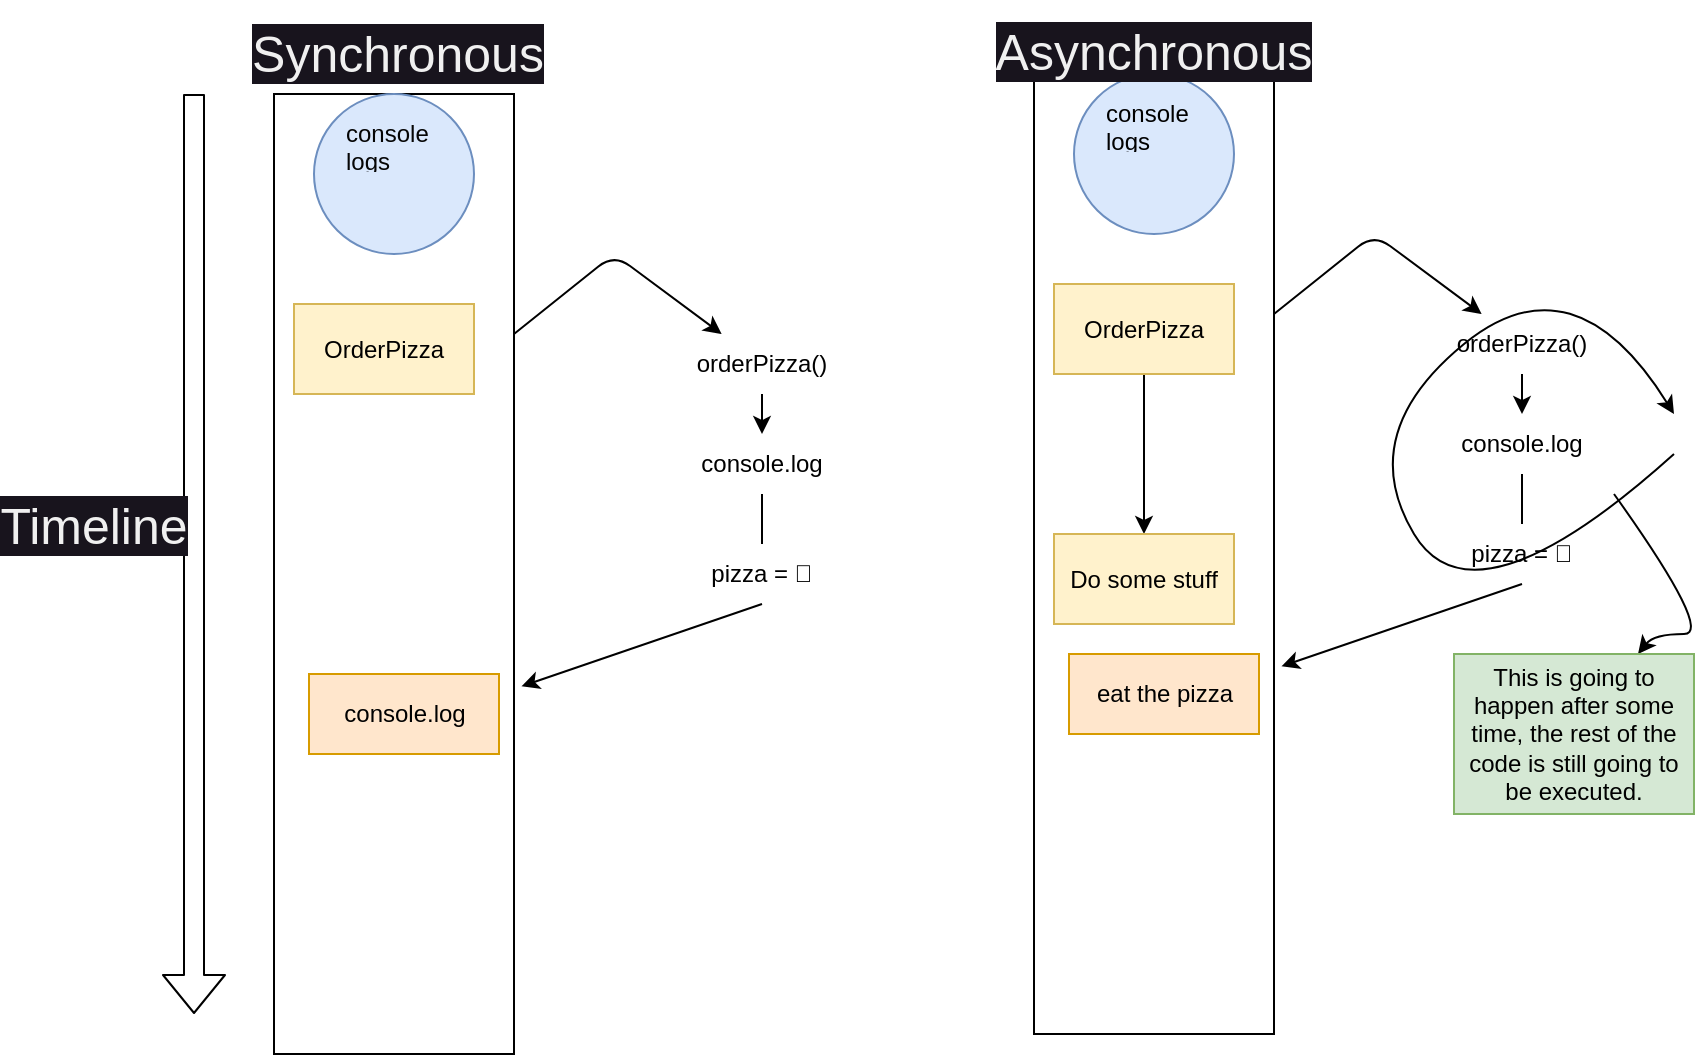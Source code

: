 <mxfile>
    <diagram id="vCIC6uxpPVvigqz7FjPH" name="Page-1">
        <mxGraphModel dx="1066" dy="604" grid="1" gridSize="10" guides="1" tooltips="1" connect="1" arrows="1" fold="1" page="1" pageScale="1" pageWidth="827" pageHeight="1169" math="0" shadow="0">
            <root>
                <mxCell id="0"/>
                <mxCell id="1" parent="0"/>
                <mxCell id="5" style="edgeStyle=none;html=1;exitX=1;exitY=0.25;exitDx=0;exitDy=0;" parent="1" source="2" target="6" edge="1">
                    <mxGeometry relative="1" as="geometry">
                        <mxPoint x="350" y="170" as="targetPoint"/>
                        <Array as="points">
                            <mxPoint x="310" y="130"/>
                        </Array>
                    </mxGeometry>
                </mxCell>
                <mxCell id="2" value="" style="rounded=0;whiteSpace=wrap;html=1;" parent="1" vertex="1">
                    <mxGeometry x="140" y="50" width="120" height="480" as="geometry"/>
                </mxCell>
                <mxCell id="3" value="" style="ellipse;whiteSpace=wrap;html=1;aspect=fixed;fillColor=#dae8fc;strokeColor=#6c8ebf;" parent="1" vertex="1">
                    <mxGeometry x="160" y="50" width="80" height="80" as="geometry"/>
                </mxCell>
                <mxCell id="4" value="&lt;font color=&quot;#050505&quot;&gt;console logs&lt;/font&gt;" style="text;strokeColor=none;fillColor=none;align=left;verticalAlign=middle;spacingLeft=4;spacingRight=4;overflow=hidden;points=[[0,0.5],[1,0.5]];portConstraint=eastwest;rotatable=0;whiteSpace=wrap;html=1;" parent="1" vertex="1">
                    <mxGeometry x="170" y="60" width="70" height="30" as="geometry"/>
                </mxCell>
                <mxCell id="9" value="" style="edgeStyle=none;html=1;" parent="1" source="6" target="8" edge="1">
                    <mxGeometry relative="1" as="geometry"/>
                </mxCell>
                <mxCell id="6" value="orderPizza()" style="text;html=1;strokeColor=none;fillColor=none;align=center;verticalAlign=middle;whiteSpace=wrap;rounded=0;" parent="1" vertex="1">
                    <mxGeometry x="354" y="170" width="60" height="30" as="geometry"/>
                </mxCell>
                <mxCell id="7" value="&lt;font color=&quot;#000000&quot;&gt;OrderPizza&lt;/font&gt;" style="rounded=0;whiteSpace=wrap;html=1;fillColor=#fff2cc;strokeColor=#d6b656;" parent="1" vertex="1">
                    <mxGeometry x="150" y="155" width="90" height="45" as="geometry"/>
                </mxCell>
                <mxCell id="8" value="console.log" style="text;html=1;strokeColor=none;fillColor=none;align=center;verticalAlign=middle;whiteSpace=wrap;rounded=0;" parent="1" vertex="1">
                    <mxGeometry x="354" y="220" width="60" height="30" as="geometry"/>
                </mxCell>
                <mxCell id="12" value="" style="edgeStyle=none;html=1;endArrow=none;" parent="1" source="8" target="10" edge="1">
                    <mxGeometry relative="1" as="geometry">
                        <mxPoint x="384" y="250" as="sourcePoint"/>
                        <mxPoint x="384" y="350" as="targetPoint"/>
                    </mxGeometry>
                </mxCell>
                <mxCell id="13" style="edgeStyle=none;html=1;exitX=0.5;exitY=1;exitDx=0;exitDy=0;entryX=1.031;entryY=0.617;entryDx=0;entryDy=0;entryPerimeter=0;" parent="1" source="10" target="2" edge="1">
                    <mxGeometry relative="1" as="geometry"/>
                </mxCell>
                <mxCell id="10" value="pizza =&amp;nbsp;🍕" style="text;html=1;strokeColor=none;fillColor=none;align=center;verticalAlign=middle;whiteSpace=wrap;rounded=0;" parent="1" vertex="1">
                    <mxGeometry x="354" y="275" width="60" height="30" as="geometry"/>
                </mxCell>
                <mxCell id="14" value="console.log" style="rounded=0;whiteSpace=wrap;html=1;fillColor=#ffe6cc;strokeColor=#d79b00;fontColor=#000000;" parent="1" vertex="1">
                    <mxGeometry x="157.5" y="340" width="95" height="40" as="geometry"/>
                </mxCell>
                <mxCell id="15" style="edgeStyle=none;html=1;exitX=1;exitY=0.25;exitDx=0;exitDy=0;" parent="1" source="16" target="20" edge="1">
                    <mxGeometry relative="1" as="geometry">
                        <mxPoint x="730" y="160" as="targetPoint"/>
                        <Array as="points">
                            <mxPoint x="690" y="120"/>
                        </Array>
                    </mxGeometry>
                </mxCell>
                <mxCell id="16" value="" style="rounded=0;whiteSpace=wrap;html=1;" parent="1" vertex="1">
                    <mxGeometry x="520" y="40" width="120" height="480" as="geometry"/>
                </mxCell>
                <mxCell id="17" value="" style="ellipse;whiteSpace=wrap;html=1;aspect=fixed;fillColor=#dae8fc;strokeColor=#6c8ebf;" parent="1" vertex="1">
                    <mxGeometry x="540" y="40" width="80" height="80" as="geometry"/>
                </mxCell>
                <mxCell id="18" value="console logs" style="text;strokeColor=none;fillColor=none;align=left;verticalAlign=middle;spacingLeft=4;spacingRight=4;overflow=hidden;points=[[0,0.5],[1,0.5]];portConstraint=eastwest;rotatable=0;whiteSpace=wrap;html=1;fontColor=#000000;" parent="1" vertex="1">
                    <mxGeometry x="550" y="50" width="70" height="30" as="geometry"/>
                </mxCell>
                <mxCell id="19" value="" style="edgeStyle=none;html=1;" parent="1" source="20" target="22" edge="1">
                    <mxGeometry relative="1" as="geometry"/>
                </mxCell>
                <mxCell id="20" value="orderPizza()" style="text;html=1;strokeColor=none;fillColor=none;align=center;verticalAlign=middle;whiteSpace=wrap;rounded=0;" parent="1" vertex="1">
                    <mxGeometry x="734" y="160" width="60" height="30" as="geometry"/>
                </mxCell>
                <mxCell id="31" value="" style="edgeStyle=none;html=1;" parent="1" source="21" target="30" edge="1">
                    <mxGeometry relative="1" as="geometry"/>
                </mxCell>
                <mxCell id="21" value="OrderPizza" style="rounded=0;whiteSpace=wrap;html=1;fillColor=#fff2cc;strokeColor=#d6b656;fontColor=#000000;" parent="1" vertex="1">
                    <mxGeometry x="530" y="145" width="90" height="45" as="geometry"/>
                </mxCell>
                <mxCell id="22" value="console.log" style="text;html=1;strokeColor=none;fillColor=none;align=center;verticalAlign=middle;whiteSpace=wrap;rounded=0;" parent="1" vertex="1">
                    <mxGeometry x="734" y="210" width="60" height="30" as="geometry"/>
                </mxCell>
                <mxCell id="23" value="" style="edgeStyle=none;html=1;endArrow=none;" parent="1" source="22" target="25" edge="1">
                    <mxGeometry relative="1" as="geometry">
                        <mxPoint x="764" y="240" as="sourcePoint"/>
                        <mxPoint x="764" y="340" as="targetPoint"/>
                    </mxGeometry>
                </mxCell>
                <mxCell id="24" style="edgeStyle=none;html=1;exitX=0.5;exitY=1;exitDx=0;exitDy=0;entryX=1.031;entryY=0.617;entryDx=0;entryDy=0;entryPerimeter=0;" parent="1" source="25" target="16" edge="1">
                    <mxGeometry relative="1" as="geometry"/>
                </mxCell>
                <mxCell id="25" value="pizza =&amp;nbsp;🍕" style="text;html=1;strokeColor=none;fillColor=none;align=center;verticalAlign=middle;whiteSpace=wrap;rounded=0;" parent="1" vertex="1">
                    <mxGeometry x="734" y="265" width="60" height="30" as="geometry"/>
                </mxCell>
                <mxCell id="26" value="eat the pizza" style="rounded=0;whiteSpace=wrap;html=1;fillColor=#ffe6cc;strokeColor=#d79b00;fontColor=#000000;" parent="1" vertex="1">
                    <mxGeometry x="537.5" y="330" width="95" height="40" as="geometry"/>
                </mxCell>
                <mxCell id="30" value="Do some stuff" style="rounded=0;whiteSpace=wrap;html=1;fillColor=#fff2cc;strokeColor=#d6b656;fontColor=#000000;" parent="1" vertex="1">
                    <mxGeometry x="530" y="270" width="90" height="45" as="geometry"/>
                </mxCell>
                <mxCell id="33" value="" style="curved=1;endArrow=classic;html=1;" parent="1" edge="1">
                    <mxGeometry width="50" height="50" relative="1" as="geometry">
                        <mxPoint x="840" y="230" as="sourcePoint"/>
                        <mxPoint x="840" y="210" as="targetPoint"/>
                        <Array as="points">
                            <mxPoint x="740" y="320"/>
                            <mxPoint x="680" y="220"/>
                            <mxPoint x="790" y="130"/>
                        </Array>
                    </mxGeometry>
                </mxCell>
                <mxCell id="34" value="" style="curved=1;endArrow=classic;html=1;fontColor=#000000;" parent="1" target="35" edge="1">
                    <mxGeometry width="50" height="50" relative="1" as="geometry">
                        <mxPoint x="810" y="250" as="sourcePoint"/>
                        <mxPoint x="790" y="360" as="targetPoint"/>
                        <Array as="points">
                            <mxPoint x="860" y="320"/>
                            <mxPoint x="830" y="320"/>
                        </Array>
                    </mxGeometry>
                </mxCell>
                <mxCell id="35" value="This is going to happen after some time, the rest of the code is still going to be executed." style="rounded=0;whiteSpace=wrap;html=1;labelBackgroundColor=none;fillColor=#d5e8d4;strokeColor=#82b366;fontColor=#000000;" parent="1" vertex="1">
                    <mxGeometry x="730" y="330" width="120" height="80" as="geometry"/>
                </mxCell>
                <mxCell id="36" value="&lt;font color=&quot;#f0f0f0&quot; style=&quot;font-size: 25px;&quot;&gt;Synchronous&lt;/font&gt;" style="text;html=1;strokeColor=none;fillColor=none;align=center;verticalAlign=middle;whiteSpace=wrap;rounded=0;labelBackgroundColor=#18141D;fontColor=#000000;" parent="1" vertex="1">
                    <mxGeometry x="132" y="4" width="140" height="50" as="geometry"/>
                </mxCell>
                <mxCell id="37" value="&lt;font color=&quot;#f0f0f0&quot; style=&quot;font-size: 25px;&quot;&gt;Asynchronous&lt;br&gt;&lt;/font&gt;" style="text;html=1;strokeColor=none;fillColor=none;align=center;verticalAlign=middle;whiteSpace=wrap;rounded=0;labelBackgroundColor=#18141D;fontColor=#000000;" parent="1" vertex="1">
                    <mxGeometry x="510" y="3" width="140" height="50" as="geometry"/>
                </mxCell>
                <mxCell id="38" value="" style="shape=flexArrow;endArrow=classic;html=1;fontSize=25;fontColor=#F0F0F0;" parent="1" edge="1">
                    <mxGeometry width="50" height="50" relative="1" as="geometry">
                        <mxPoint x="100" y="50" as="sourcePoint"/>
                        <mxPoint x="100" y="510" as="targetPoint"/>
                    </mxGeometry>
                </mxCell>
                <mxCell id="40" value="Timeline" style="text;html=1;strokeColor=none;fillColor=none;align=center;verticalAlign=middle;whiteSpace=wrap;rounded=0;labelBackgroundColor=#18141D;fontSize=25;fontColor=#F0F0F0;flipV=0;flipH=1;direction=east;" parent="1" vertex="1">
                    <mxGeometry x="20" y="250" width="60" height="30" as="geometry"/>
                </mxCell>
            </root>
        </mxGraphModel>
    </diagram>
</mxfile>